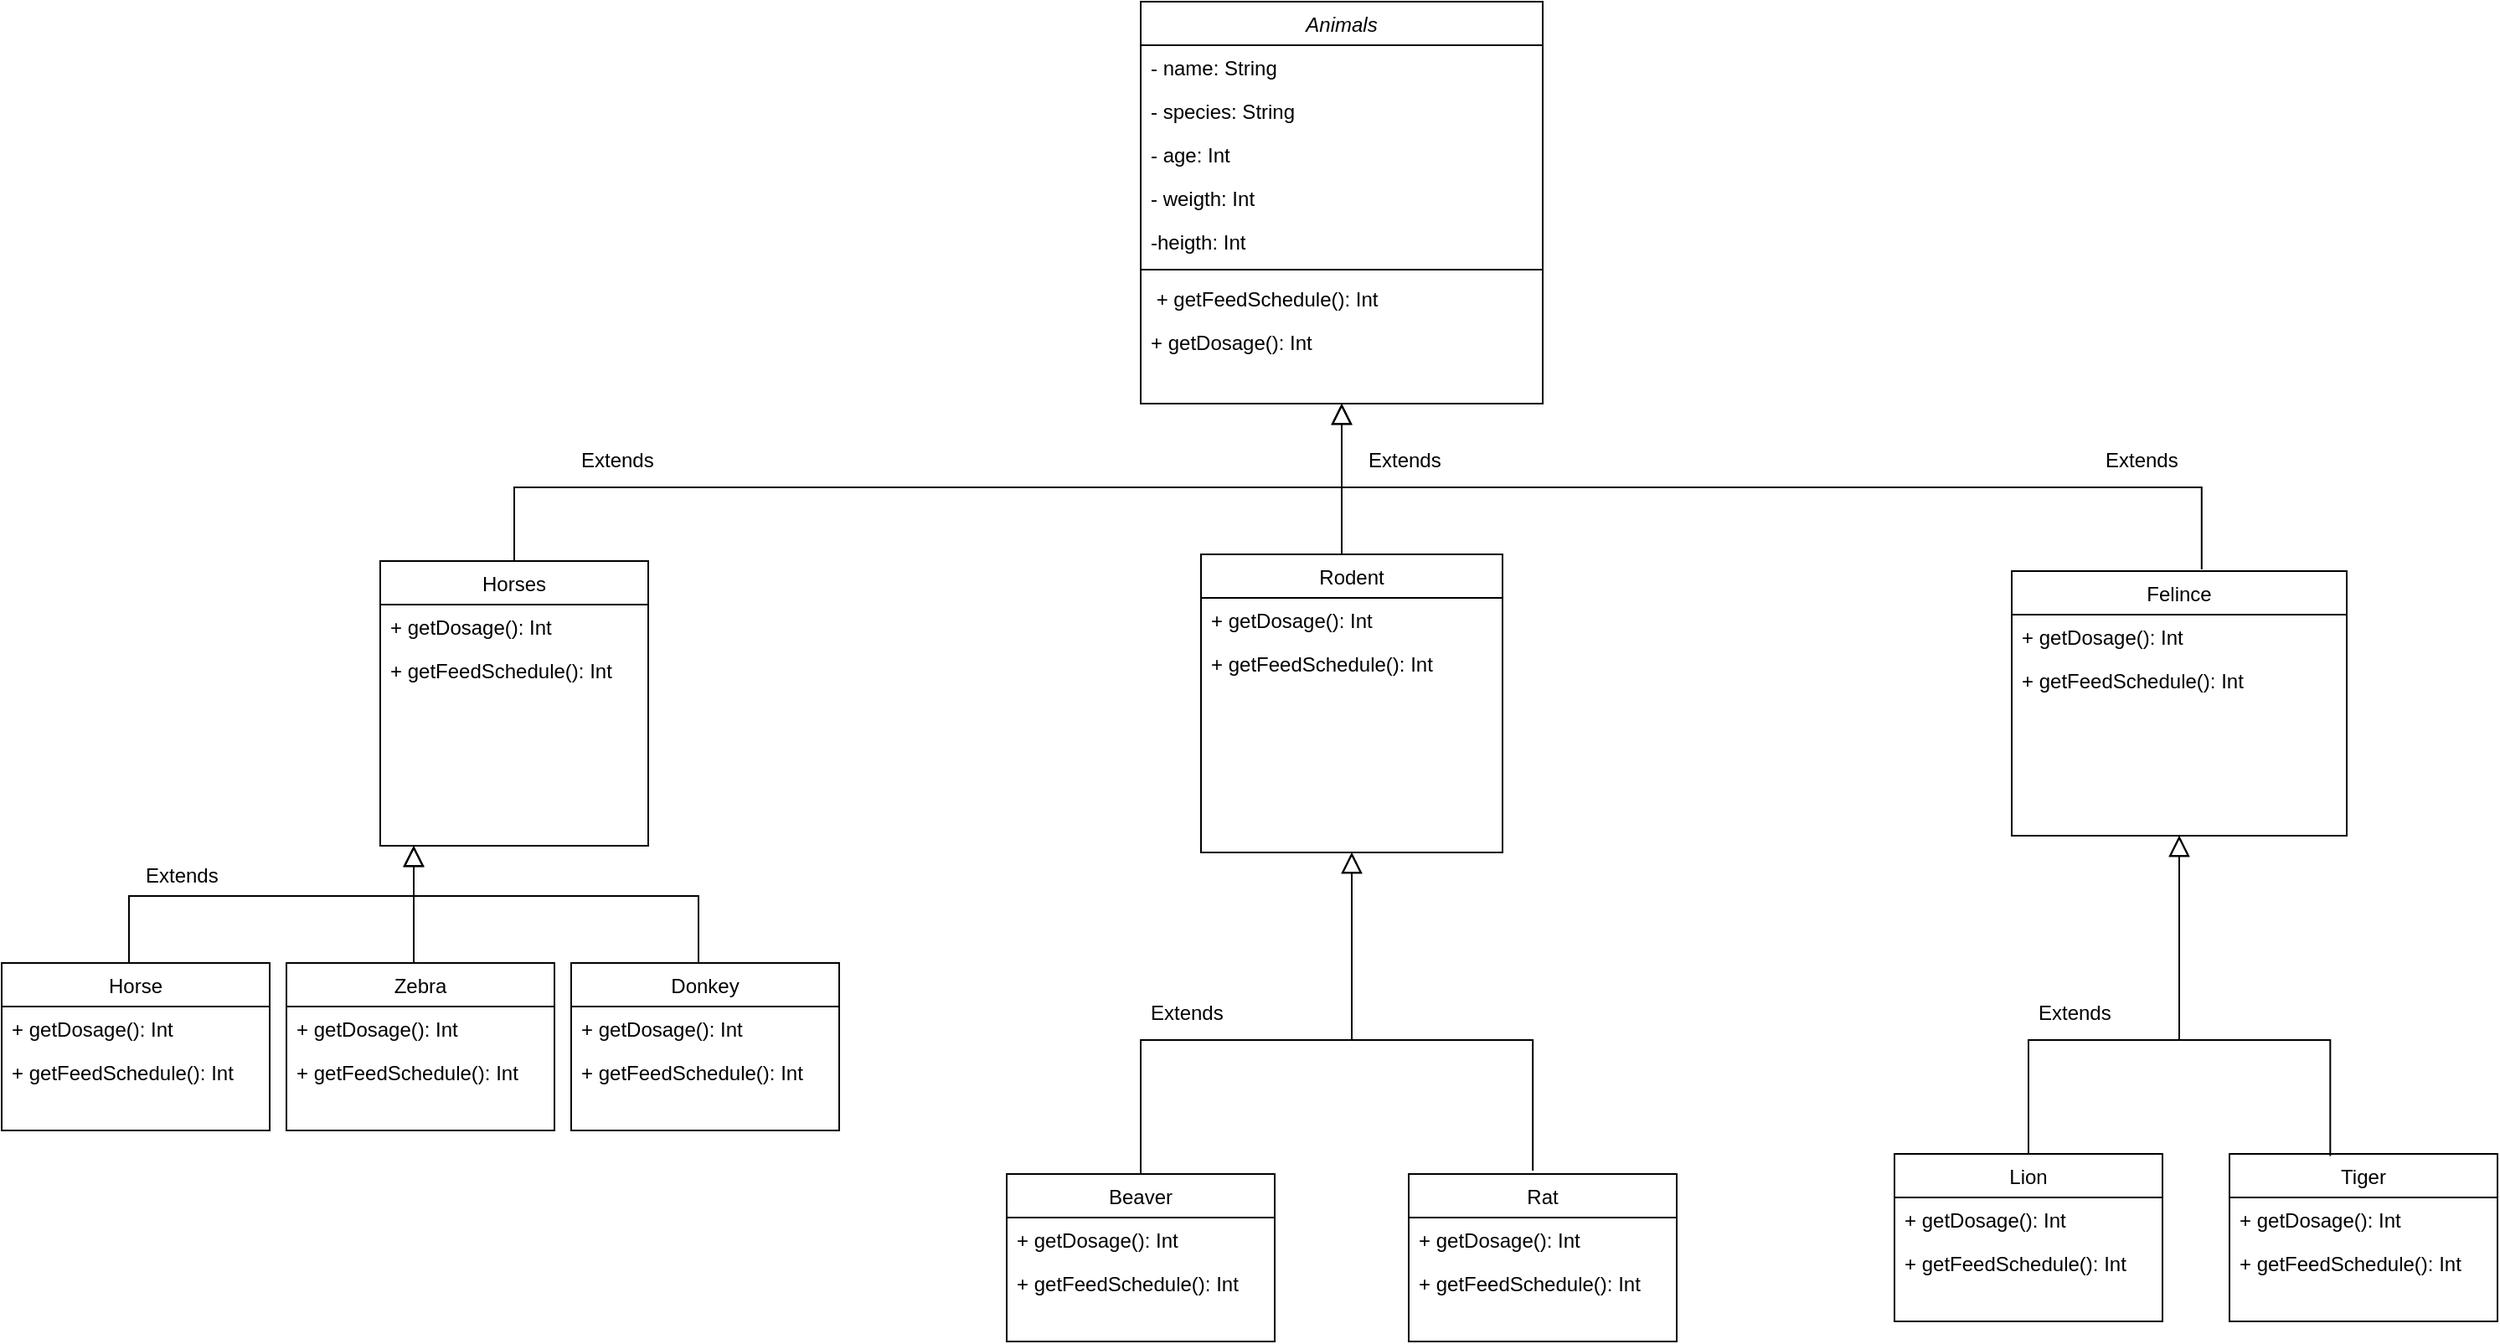 <mxfile version="20.5.1" type="github">
  <diagram id="C5RBs43oDa-KdzZeNtuy" name="Page-1">
    <mxGraphModel dx="2815" dy="1212" grid="1" gridSize="10" guides="1" tooltips="1" connect="1" arrows="1" fold="1" page="1" pageScale="1" pageWidth="827" pageHeight="1169" math="0" shadow="0">
      <root>
        <mxCell id="WIyWlLk6GJQsqaUBKTNV-0" />
        <mxCell id="WIyWlLk6GJQsqaUBKTNV-1" parent="WIyWlLk6GJQsqaUBKTNV-0" />
        <mxCell id="zkfFHV4jXpPFQw0GAbJ--0" value="Animals" style="swimlane;fontStyle=2;align=center;verticalAlign=top;childLayout=stackLayout;horizontal=1;startSize=26;horizontalStack=0;resizeParent=1;resizeLast=0;collapsible=1;marginBottom=0;rounded=0;shadow=0;strokeWidth=1;" parent="WIyWlLk6GJQsqaUBKTNV-1" vertex="1">
          <mxGeometry x="-100" y="80" width="240" height="240" as="geometry">
            <mxRectangle x="230" y="140" width="160" height="26" as="alternateBounds" />
          </mxGeometry>
        </mxCell>
        <mxCell id="zkfFHV4jXpPFQw0GAbJ--1" value="- name: String" style="text;align=left;verticalAlign=top;spacingLeft=4;spacingRight=4;overflow=hidden;rotatable=0;points=[[0,0.5],[1,0.5]];portConstraint=eastwest;" parent="zkfFHV4jXpPFQw0GAbJ--0" vertex="1">
          <mxGeometry y="26" width="240" height="26" as="geometry" />
        </mxCell>
        <mxCell id="zkfFHV4jXpPFQw0GAbJ--2" value="- species: String" style="text;align=left;verticalAlign=top;spacingLeft=4;spacingRight=4;overflow=hidden;rotatable=0;points=[[0,0.5],[1,0.5]];portConstraint=eastwest;rounded=0;shadow=0;html=0;" parent="zkfFHV4jXpPFQw0GAbJ--0" vertex="1">
          <mxGeometry y="52" width="240" height="26" as="geometry" />
        </mxCell>
        <mxCell id="zkfFHV4jXpPFQw0GAbJ--3" value="- age: Int" style="text;align=left;verticalAlign=top;spacingLeft=4;spacingRight=4;overflow=hidden;rotatable=0;points=[[0,0.5],[1,0.5]];portConstraint=eastwest;rounded=0;shadow=0;html=0;" parent="zkfFHV4jXpPFQw0GAbJ--0" vertex="1">
          <mxGeometry y="78" width="240" height="26" as="geometry" />
        </mxCell>
        <mxCell id="ot1TLj0TCcYSiHIKfxaf-8" value="- weigth: Int" style="text;align=left;verticalAlign=top;spacingLeft=4;spacingRight=4;overflow=hidden;rotatable=0;points=[[0,0.5],[1,0.5]];portConstraint=eastwest;rounded=0;shadow=0;html=0;" vertex="1" parent="zkfFHV4jXpPFQw0GAbJ--0">
          <mxGeometry y="104" width="240" height="26" as="geometry" />
        </mxCell>
        <mxCell id="ot1TLj0TCcYSiHIKfxaf-7" value="-heigth: Int" style="text;align=left;verticalAlign=top;spacingLeft=4;spacingRight=4;overflow=hidden;rotatable=0;points=[[0,0.5],[1,0.5]];portConstraint=eastwest;rounded=0;shadow=0;html=0;" vertex="1" parent="zkfFHV4jXpPFQw0GAbJ--0">
          <mxGeometry y="130" width="240" height="26" as="geometry" />
        </mxCell>
        <mxCell id="zkfFHV4jXpPFQw0GAbJ--4" value="" style="line;html=1;strokeWidth=1;align=left;verticalAlign=middle;spacingTop=-1;spacingLeft=3;spacingRight=3;rotatable=0;labelPosition=right;points=[];portConstraint=eastwest;" parent="zkfFHV4jXpPFQw0GAbJ--0" vertex="1">
          <mxGeometry y="156" width="240" height="8" as="geometry" />
        </mxCell>
        <mxCell id="ot1TLj0TCcYSiHIKfxaf-9" value=" + getFeedSchedule(): Int" style="text;align=left;verticalAlign=top;spacingLeft=4;spacingRight=4;overflow=hidden;rotatable=0;points=[[0,0.5],[1,0.5]];portConstraint=eastwest;rounded=0;shadow=0;html=0;" vertex="1" parent="zkfFHV4jXpPFQw0GAbJ--0">
          <mxGeometry y="164" width="240" height="26" as="geometry" />
        </mxCell>
        <mxCell id="ot1TLj0TCcYSiHIKfxaf-10" value="+ getDosage(): Int" style="text;align=left;verticalAlign=top;spacingLeft=4;spacingRight=4;overflow=hidden;rotatable=0;points=[[0,0.5],[1,0.5]];portConstraint=eastwest;rounded=0;shadow=0;html=0;" vertex="1" parent="zkfFHV4jXpPFQw0GAbJ--0">
          <mxGeometry y="190" width="240" height="26" as="geometry" />
        </mxCell>
        <mxCell id="zkfFHV4jXpPFQw0GAbJ--6" value="Horses" style="swimlane;fontStyle=0;align=center;verticalAlign=top;childLayout=stackLayout;horizontal=1;startSize=26;horizontalStack=0;resizeParent=1;resizeLast=0;collapsible=1;marginBottom=0;rounded=0;shadow=0;strokeWidth=1;" parent="WIyWlLk6GJQsqaUBKTNV-1" vertex="1">
          <mxGeometry x="-554" y="414" width="160" height="170" as="geometry">
            <mxRectangle x="130" y="380" width="160" height="26" as="alternateBounds" />
          </mxGeometry>
        </mxCell>
        <mxCell id="zkfFHV4jXpPFQw0GAbJ--7" value="+ getDosage(): Int" style="text;align=left;verticalAlign=top;spacingLeft=4;spacingRight=4;overflow=hidden;rotatable=0;points=[[0,0.5],[1,0.5]];portConstraint=eastwest;" parent="zkfFHV4jXpPFQw0GAbJ--6" vertex="1">
          <mxGeometry y="26" width="160" height="26" as="geometry" />
        </mxCell>
        <mxCell id="zkfFHV4jXpPFQw0GAbJ--8" value="+ getFeedSchedule(): Int" style="text;align=left;verticalAlign=top;spacingLeft=4;spacingRight=4;overflow=hidden;rotatable=0;points=[[0,0.5],[1,0.5]];portConstraint=eastwest;rounded=0;shadow=0;html=0;" parent="zkfFHV4jXpPFQw0GAbJ--6" vertex="1">
          <mxGeometry y="52" width="160" height="26" as="geometry" />
        </mxCell>
        <mxCell id="zkfFHV4jXpPFQw0GAbJ--12" value="" style="endArrow=block;endSize=10;endFill=0;shadow=0;strokeWidth=1;rounded=0;edgeStyle=elbowEdgeStyle;elbow=vertical;" parent="WIyWlLk6GJQsqaUBKTNV-1" source="zkfFHV4jXpPFQw0GAbJ--6" edge="1">
          <mxGeometry width="160" relative="1" as="geometry">
            <mxPoint x="-224" y="315" as="sourcePoint" />
            <mxPoint x="20" y="320" as="targetPoint" />
            <Array as="points">
              <mxPoint x="-114" y="370" />
            </Array>
          </mxGeometry>
        </mxCell>
        <mxCell id="zkfFHV4jXpPFQw0GAbJ--13" value="Rodent" style="swimlane;fontStyle=0;align=center;verticalAlign=top;childLayout=stackLayout;horizontal=1;startSize=26;horizontalStack=0;resizeParent=1;resizeLast=0;collapsible=1;marginBottom=0;rounded=0;shadow=0;strokeWidth=1;" parent="WIyWlLk6GJQsqaUBKTNV-1" vertex="1">
          <mxGeometry x="-64" y="410" width="180" height="178" as="geometry">
            <mxRectangle x="340" y="380" width="170" height="26" as="alternateBounds" />
          </mxGeometry>
        </mxCell>
        <mxCell id="ot1TLj0TCcYSiHIKfxaf-18" value="+ getDosage(): Int" style="text;align=left;verticalAlign=top;spacingLeft=4;spacingRight=4;overflow=hidden;rotatable=0;points=[[0,0.5],[1,0.5]];portConstraint=eastwest;" vertex="1" parent="zkfFHV4jXpPFQw0GAbJ--13">
          <mxGeometry y="26" width="180" height="26" as="geometry" />
        </mxCell>
        <mxCell id="ot1TLj0TCcYSiHIKfxaf-19" value="+ getFeedSchedule(): Int" style="text;align=left;verticalAlign=top;spacingLeft=4;spacingRight=4;overflow=hidden;rotatable=0;points=[[0,0.5],[1,0.5]];portConstraint=eastwest;rounded=0;shadow=0;html=0;" vertex="1" parent="zkfFHV4jXpPFQw0GAbJ--13">
          <mxGeometry y="52" width="180" height="26" as="geometry" />
        </mxCell>
        <mxCell id="ot1TLj0TCcYSiHIKfxaf-11" value="Felince" style="swimlane;fontStyle=0;align=center;verticalAlign=top;childLayout=stackLayout;horizontal=1;startSize=26;horizontalStack=0;resizeParent=1;resizeLast=0;collapsible=1;marginBottom=0;rounded=0;shadow=0;strokeWidth=1;" vertex="1" parent="WIyWlLk6GJQsqaUBKTNV-1">
          <mxGeometry x="420" y="420" width="200" height="158" as="geometry">
            <mxRectangle x="340" y="380" width="170" height="26" as="alternateBounds" />
          </mxGeometry>
        </mxCell>
        <mxCell id="ot1TLj0TCcYSiHIKfxaf-20" value="+ getDosage(): Int" style="text;align=left;verticalAlign=top;spacingLeft=4;spacingRight=4;overflow=hidden;rotatable=0;points=[[0,0.5],[1,0.5]];portConstraint=eastwest;" vertex="1" parent="ot1TLj0TCcYSiHIKfxaf-11">
          <mxGeometry y="26" width="200" height="26" as="geometry" />
        </mxCell>
        <mxCell id="ot1TLj0TCcYSiHIKfxaf-21" value="+ getFeedSchedule(): Int" style="text;align=left;verticalAlign=top;spacingLeft=4;spacingRight=4;overflow=hidden;rotatable=0;points=[[0,0.5],[1,0.5]];portConstraint=eastwest;rounded=0;shadow=0;html=0;" vertex="1" parent="ot1TLj0TCcYSiHIKfxaf-11">
          <mxGeometry y="52" width="200" height="26" as="geometry" />
        </mxCell>
        <mxCell id="ot1TLj0TCcYSiHIKfxaf-14" value="" style="endArrow=block;endSize=10;endFill=0;shadow=0;strokeWidth=1;rounded=0;edgeStyle=elbowEdgeStyle;elbow=vertical;exitX=0.567;exitY=-0.006;exitDx=0;exitDy=0;exitPerimeter=0;" edge="1" parent="WIyWlLk6GJQsqaUBKTNV-1" source="ot1TLj0TCcYSiHIKfxaf-11">
          <mxGeometry width="160" relative="1" as="geometry">
            <mxPoint x="540" y="482" as="sourcePoint" />
            <mxPoint x="20" y="320" as="targetPoint" />
            <Array as="points">
              <mxPoint x="240" y="370" />
              <mxPoint x="400" y="380" />
              <mxPoint x="540" y="431" />
            </Array>
          </mxGeometry>
        </mxCell>
        <mxCell id="ot1TLj0TCcYSiHIKfxaf-17" value="" style="endArrow=block;endSize=10;endFill=0;shadow=0;strokeWidth=1;rounded=0;edgeStyle=elbowEdgeStyle;elbow=vertical;" edge="1" parent="WIyWlLk6GJQsqaUBKTNV-1" source="zkfFHV4jXpPFQw0GAbJ--13">
          <mxGeometry width="160" relative="1" as="geometry">
            <mxPoint x="316" y="482" as="sourcePoint" />
            <mxPoint x="20" y="320" as="targetPoint" />
            <Array as="points">
              <mxPoint x="26" y="420" />
              <mxPoint x="-4" y="400" />
              <mxPoint x="-4" y="420" />
              <mxPoint x="-54" y="460" />
              <mxPoint x="-34" y="420" />
            </Array>
          </mxGeometry>
        </mxCell>
        <mxCell id="ot1TLj0TCcYSiHIKfxaf-22" value="Horse" style="swimlane;fontStyle=0;align=center;verticalAlign=top;childLayout=stackLayout;horizontal=1;startSize=26;horizontalStack=0;resizeParent=1;resizeLast=0;collapsible=1;marginBottom=0;rounded=0;shadow=0;strokeWidth=1;" vertex="1" parent="WIyWlLk6GJQsqaUBKTNV-1">
          <mxGeometry x="-780" y="654" width="160" height="100" as="geometry">
            <mxRectangle x="130" y="380" width="160" height="26" as="alternateBounds" />
          </mxGeometry>
        </mxCell>
        <mxCell id="ot1TLj0TCcYSiHIKfxaf-23" value="+ getDosage(): Int" style="text;align=left;verticalAlign=top;spacingLeft=4;spacingRight=4;overflow=hidden;rotatable=0;points=[[0,0.5],[1,0.5]];portConstraint=eastwest;" vertex="1" parent="ot1TLj0TCcYSiHIKfxaf-22">
          <mxGeometry y="26" width="160" height="26" as="geometry" />
        </mxCell>
        <mxCell id="ot1TLj0TCcYSiHIKfxaf-24" value="+ getFeedSchedule(): Int" style="text;align=left;verticalAlign=top;spacingLeft=4;spacingRight=4;overflow=hidden;rotatable=0;points=[[0,0.5],[1,0.5]];portConstraint=eastwest;rounded=0;shadow=0;html=0;" vertex="1" parent="ot1TLj0TCcYSiHIKfxaf-22">
          <mxGeometry y="52" width="160" height="26" as="geometry" />
        </mxCell>
        <mxCell id="ot1TLj0TCcYSiHIKfxaf-25" value="Zebra" style="swimlane;fontStyle=0;align=center;verticalAlign=top;childLayout=stackLayout;horizontal=1;startSize=26;horizontalStack=0;resizeParent=1;resizeLast=0;collapsible=1;marginBottom=0;rounded=0;shadow=0;strokeWidth=1;" vertex="1" parent="WIyWlLk6GJQsqaUBKTNV-1">
          <mxGeometry x="-610" y="654" width="160" height="100" as="geometry">
            <mxRectangle x="130" y="380" width="160" height="26" as="alternateBounds" />
          </mxGeometry>
        </mxCell>
        <mxCell id="ot1TLj0TCcYSiHIKfxaf-26" value="+ getDosage(): Int" style="text;align=left;verticalAlign=top;spacingLeft=4;spacingRight=4;overflow=hidden;rotatable=0;points=[[0,0.5],[1,0.5]];portConstraint=eastwest;" vertex="1" parent="ot1TLj0TCcYSiHIKfxaf-25">
          <mxGeometry y="26" width="160" height="26" as="geometry" />
        </mxCell>
        <mxCell id="ot1TLj0TCcYSiHIKfxaf-27" value="+ getFeedSchedule(): Int" style="text;align=left;verticalAlign=top;spacingLeft=4;spacingRight=4;overflow=hidden;rotatable=0;points=[[0,0.5],[1,0.5]];portConstraint=eastwest;rounded=0;shadow=0;html=0;" vertex="1" parent="ot1TLj0TCcYSiHIKfxaf-25">
          <mxGeometry y="52" width="160" height="26" as="geometry" />
        </mxCell>
        <mxCell id="ot1TLj0TCcYSiHIKfxaf-28" value="Donkey" style="swimlane;fontStyle=0;align=center;verticalAlign=top;childLayout=stackLayout;horizontal=1;startSize=26;horizontalStack=0;resizeParent=1;resizeLast=0;collapsible=1;marginBottom=0;rounded=0;shadow=0;strokeWidth=1;" vertex="1" parent="WIyWlLk6GJQsqaUBKTNV-1">
          <mxGeometry x="-440" y="654" width="160" height="100" as="geometry">
            <mxRectangle x="130" y="380" width="160" height="26" as="alternateBounds" />
          </mxGeometry>
        </mxCell>
        <mxCell id="ot1TLj0TCcYSiHIKfxaf-29" value="+ getDosage(): Int" style="text;align=left;verticalAlign=top;spacingLeft=4;spacingRight=4;overflow=hidden;rotatable=0;points=[[0,0.5],[1,0.5]];portConstraint=eastwest;" vertex="1" parent="ot1TLj0TCcYSiHIKfxaf-28">
          <mxGeometry y="26" width="160" height="26" as="geometry" />
        </mxCell>
        <mxCell id="ot1TLj0TCcYSiHIKfxaf-30" value="+ getFeedSchedule(): Int" style="text;align=left;verticalAlign=top;spacingLeft=4;spacingRight=4;overflow=hidden;rotatable=0;points=[[0,0.5],[1,0.5]];portConstraint=eastwest;rounded=0;shadow=0;html=0;" vertex="1" parent="ot1TLj0TCcYSiHIKfxaf-28">
          <mxGeometry y="52" width="160" height="26" as="geometry" />
        </mxCell>
        <mxCell id="ot1TLj0TCcYSiHIKfxaf-31" value="" style="endArrow=block;endSize=10;endFill=0;shadow=0;strokeWidth=1;rounded=0;edgeStyle=elbowEdgeStyle;elbow=vertical;" edge="1" parent="WIyWlLk6GJQsqaUBKTNV-1">
          <mxGeometry width="160" relative="1" as="geometry">
            <mxPoint x="-704" y="654" as="sourcePoint" />
            <mxPoint x="-534" y="584" as="targetPoint" />
            <Array as="points">
              <mxPoint x="-574" y="614" />
            </Array>
          </mxGeometry>
        </mxCell>
        <mxCell id="ot1TLj0TCcYSiHIKfxaf-32" value="" style="endArrow=block;endSize=10;endFill=0;shadow=0;strokeWidth=1;rounded=0;edgeStyle=elbowEdgeStyle;elbow=vertical;" edge="1" parent="WIyWlLk6GJQsqaUBKTNV-1">
          <mxGeometry width="160" relative="1" as="geometry">
            <mxPoint x="-364" y="654" as="sourcePoint" />
            <mxPoint x="-534" y="584" as="targetPoint" />
            <Array as="points">
              <mxPoint x="-234" y="614" />
            </Array>
          </mxGeometry>
        </mxCell>
        <mxCell id="ot1TLj0TCcYSiHIKfxaf-33" value="" style="endArrow=block;endSize=10;endFill=0;shadow=0;strokeWidth=1;rounded=0;edgeStyle=elbowEdgeStyle;elbow=vertical;" edge="1" parent="WIyWlLk6GJQsqaUBKTNV-1">
          <mxGeometry width="160" relative="1" as="geometry">
            <mxPoint x="-534" y="654" as="sourcePoint" />
            <mxPoint x="-534" y="584" as="targetPoint" />
            <Array as="points">
              <mxPoint x="-404" y="614" />
            </Array>
          </mxGeometry>
        </mxCell>
        <mxCell id="ot1TLj0TCcYSiHIKfxaf-34" value="Rat" style="swimlane;fontStyle=0;align=center;verticalAlign=top;childLayout=stackLayout;horizontal=1;startSize=26;horizontalStack=0;resizeParent=1;resizeLast=0;collapsible=1;marginBottom=0;rounded=0;shadow=0;strokeWidth=1;" vertex="1" parent="WIyWlLk6GJQsqaUBKTNV-1">
          <mxGeometry x="60" y="780" width="160" height="100" as="geometry">
            <mxRectangle x="130" y="380" width="160" height="26" as="alternateBounds" />
          </mxGeometry>
        </mxCell>
        <mxCell id="ot1TLj0TCcYSiHIKfxaf-35" value="+ getDosage(): Int" style="text;align=left;verticalAlign=top;spacingLeft=4;spacingRight=4;overflow=hidden;rotatable=0;points=[[0,0.5],[1,0.5]];portConstraint=eastwest;" vertex="1" parent="ot1TLj0TCcYSiHIKfxaf-34">
          <mxGeometry y="26" width="160" height="26" as="geometry" />
        </mxCell>
        <mxCell id="ot1TLj0TCcYSiHIKfxaf-36" value="+ getFeedSchedule(): Int" style="text;align=left;verticalAlign=top;spacingLeft=4;spacingRight=4;overflow=hidden;rotatable=0;points=[[0,0.5],[1,0.5]];portConstraint=eastwest;rounded=0;shadow=0;html=0;" vertex="1" parent="ot1TLj0TCcYSiHIKfxaf-34">
          <mxGeometry y="52" width="160" height="26" as="geometry" />
        </mxCell>
        <mxCell id="ot1TLj0TCcYSiHIKfxaf-42" value="Beaver" style="swimlane;fontStyle=0;align=center;verticalAlign=top;childLayout=stackLayout;horizontal=1;startSize=26;horizontalStack=0;resizeParent=1;resizeLast=0;collapsible=1;marginBottom=0;rounded=0;shadow=0;strokeWidth=1;" vertex="1" parent="WIyWlLk6GJQsqaUBKTNV-1">
          <mxGeometry x="-180" y="780" width="160" height="100" as="geometry">
            <mxRectangle x="130" y="380" width="160" height="26" as="alternateBounds" />
          </mxGeometry>
        </mxCell>
        <mxCell id="ot1TLj0TCcYSiHIKfxaf-43" value="+ getDosage(): Int" style="text;align=left;verticalAlign=top;spacingLeft=4;spacingRight=4;overflow=hidden;rotatable=0;points=[[0,0.5],[1,0.5]];portConstraint=eastwest;" vertex="1" parent="ot1TLj0TCcYSiHIKfxaf-42">
          <mxGeometry y="26" width="160" height="26" as="geometry" />
        </mxCell>
        <mxCell id="ot1TLj0TCcYSiHIKfxaf-44" value="+ getFeedSchedule(): Int" style="text;align=left;verticalAlign=top;spacingLeft=4;spacingRight=4;overflow=hidden;rotatable=0;points=[[0,0.5],[1,0.5]];portConstraint=eastwest;rounded=0;shadow=0;html=0;" vertex="1" parent="ot1TLj0TCcYSiHIKfxaf-42">
          <mxGeometry y="52" width="160" height="26" as="geometry" />
        </mxCell>
        <mxCell id="ot1TLj0TCcYSiHIKfxaf-46" value="" style="endArrow=block;endSize=10;endFill=0;shadow=0;strokeWidth=1;rounded=0;edgeStyle=elbowEdgeStyle;elbow=vertical;exitX=0.5;exitY=0;exitDx=0;exitDy=0;entryX=0.5;entryY=1;entryDx=0;entryDy=0;" edge="1" parent="WIyWlLk6GJQsqaUBKTNV-1" source="ot1TLj0TCcYSiHIKfxaf-42" target="zkfFHV4jXpPFQw0GAbJ--13">
          <mxGeometry width="160" relative="1" as="geometry">
            <mxPoint x="-100" y="670" as="sourcePoint" />
            <mxPoint x="10" y="590" as="targetPoint" />
            <Array as="points">
              <mxPoint x="-30" y="700" />
            </Array>
          </mxGeometry>
        </mxCell>
        <mxCell id="ot1TLj0TCcYSiHIKfxaf-47" value="" style="endArrow=block;endSize=10;endFill=0;shadow=0;strokeWidth=1;rounded=0;edgeStyle=elbowEdgeStyle;elbow=vertical;exitX=0.463;exitY=-0.02;exitDx=0;exitDy=0;exitPerimeter=0;entryX=0.5;entryY=1;entryDx=0;entryDy=0;" edge="1" parent="WIyWlLk6GJQsqaUBKTNV-1" source="ot1TLj0TCcYSiHIKfxaf-34" target="zkfFHV4jXpPFQw0GAbJ--13">
          <mxGeometry width="160" relative="1" as="geometry">
            <mxPoint x="-100" y="780" as="sourcePoint" />
            <mxPoint x="10" y="590" as="targetPoint" />
            <Array as="points">
              <mxPoint x="-30" y="700" />
            </Array>
          </mxGeometry>
        </mxCell>
        <mxCell id="ot1TLj0TCcYSiHIKfxaf-54" value="Lion" style="swimlane;fontStyle=0;align=center;verticalAlign=top;childLayout=stackLayout;horizontal=1;startSize=26;horizontalStack=0;resizeParent=1;resizeLast=0;collapsible=1;marginBottom=0;rounded=0;shadow=0;strokeWidth=1;" vertex="1" parent="WIyWlLk6GJQsqaUBKTNV-1">
          <mxGeometry x="350" y="768" width="160" height="100" as="geometry">
            <mxRectangle x="130" y="380" width="160" height="26" as="alternateBounds" />
          </mxGeometry>
        </mxCell>
        <mxCell id="ot1TLj0TCcYSiHIKfxaf-55" value="+ getDosage(): Int" style="text;align=left;verticalAlign=top;spacingLeft=4;spacingRight=4;overflow=hidden;rotatable=0;points=[[0,0.5],[1,0.5]];portConstraint=eastwest;" vertex="1" parent="ot1TLj0TCcYSiHIKfxaf-54">
          <mxGeometry y="26" width="160" height="26" as="geometry" />
        </mxCell>
        <mxCell id="ot1TLj0TCcYSiHIKfxaf-56" value="+ getFeedSchedule(): Int" style="text;align=left;verticalAlign=top;spacingLeft=4;spacingRight=4;overflow=hidden;rotatable=0;points=[[0,0.5],[1,0.5]];portConstraint=eastwest;rounded=0;shadow=0;html=0;" vertex="1" parent="ot1TLj0TCcYSiHIKfxaf-54">
          <mxGeometry y="52" width="160" height="26" as="geometry" />
        </mxCell>
        <mxCell id="ot1TLj0TCcYSiHIKfxaf-57" value="Tiger" style="swimlane;fontStyle=0;align=center;verticalAlign=top;childLayout=stackLayout;horizontal=1;startSize=26;horizontalStack=0;resizeParent=1;resizeLast=0;collapsible=1;marginBottom=0;rounded=0;shadow=0;strokeWidth=1;" vertex="1" parent="WIyWlLk6GJQsqaUBKTNV-1">
          <mxGeometry x="550" y="768" width="160" height="100" as="geometry">
            <mxRectangle x="130" y="380" width="160" height="26" as="alternateBounds" />
          </mxGeometry>
        </mxCell>
        <mxCell id="ot1TLj0TCcYSiHIKfxaf-58" value="+ getDosage(): Int" style="text;align=left;verticalAlign=top;spacingLeft=4;spacingRight=4;overflow=hidden;rotatable=0;points=[[0,0.5],[1,0.5]];portConstraint=eastwest;" vertex="1" parent="ot1TLj0TCcYSiHIKfxaf-57">
          <mxGeometry y="26" width="160" height="26" as="geometry" />
        </mxCell>
        <mxCell id="ot1TLj0TCcYSiHIKfxaf-59" value="+ getFeedSchedule(): Int" style="text;align=left;verticalAlign=top;spacingLeft=4;spacingRight=4;overflow=hidden;rotatable=0;points=[[0,0.5],[1,0.5]];portConstraint=eastwest;rounded=0;shadow=0;html=0;" vertex="1" parent="ot1TLj0TCcYSiHIKfxaf-57">
          <mxGeometry y="52" width="160" height="26" as="geometry" />
        </mxCell>
        <mxCell id="ot1TLj0TCcYSiHIKfxaf-60" value="" style="endArrow=block;endSize=10;endFill=0;shadow=0;strokeWidth=1;rounded=0;edgeStyle=elbowEdgeStyle;elbow=vertical;entryX=0.5;entryY=1;entryDx=0;entryDy=0;exitX=0.376;exitY=0.012;exitDx=0;exitDy=0;exitPerimeter=0;" edge="1" parent="WIyWlLk6GJQsqaUBKTNV-1" source="ot1TLj0TCcYSiHIKfxaf-57" target="ot1TLj0TCcYSiHIKfxaf-11">
          <mxGeometry width="160" relative="1" as="geometry">
            <mxPoint x="610" y="760" as="sourcePoint" />
            <mxPoint x="520" y="580" as="targetPoint" />
            <Array as="points">
              <mxPoint x="580" y="700" />
            </Array>
          </mxGeometry>
        </mxCell>
        <mxCell id="ot1TLj0TCcYSiHIKfxaf-71" value="" style="endArrow=block;endSize=10;endFill=0;shadow=0;strokeWidth=1;rounded=0;edgeStyle=elbowEdgeStyle;elbow=vertical;entryX=0.5;entryY=1;entryDx=0;entryDy=0;exitX=0.5;exitY=0;exitDx=0;exitDy=0;" edge="1" parent="WIyWlLk6GJQsqaUBKTNV-1" source="ot1TLj0TCcYSiHIKfxaf-54">
          <mxGeometry width="160" relative="1" as="geometry">
            <mxPoint x="580" y="768" as="sourcePoint" />
            <mxPoint x="520" y="578.0" as="targetPoint" />
            <Array as="points">
              <mxPoint x="580" y="700" />
            </Array>
          </mxGeometry>
        </mxCell>
        <mxCell id="ot1TLj0TCcYSiHIKfxaf-72" value="Extends" style="text;align=left;verticalAlign=top;spacingLeft=4;spacingRight=4;overflow=hidden;rotatable=0;points=[[0,0.5],[1,0.5]];portConstraint=eastwest;rounded=0;shadow=0;html=0;" vertex="1" parent="WIyWlLk6GJQsqaUBKTNV-1">
          <mxGeometry x="-440" y="340" width="240" height="26" as="geometry" />
        </mxCell>
        <mxCell id="ot1TLj0TCcYSiHIKfxaf-73" value="Extends" style="text;align=left;verticalAlign=top;spacingLeft=4;spacingRight=4;overflow=hidden;rotatable=0;points=[[0,0.5],[1,0.5]];portConstraint=eastwest;rounded=0;shadow=0;html=0;" vertex="1" parent="WIyWlLk6GJQsqaUBKTNV-1">
          <mxGeometry x="-700" y="588" width="60" height="26" as="geometry" />
        </mxCell>
        <mxCell id="ot1TLj0TCcYSiHIKfxaf-74" value="Extends" style="text;align=left;verticalAlign=top;spacingLeft=4;spacingRight=4;overflow=hidden;rotatable=0;points=[[0,0.5],[1,0.5]];portConstraint=eastwest;rounded=0;shadow=0;html=0;" vertex="1" parent="WIyWlLk6GJQsqaUBKTNV-1">
          <mxGeometry x="-100" y="670" width="60" height="26" as="geometry" />
        </mxCell>
        <mxCell id="ot1TLj0TCcYSiHIKfxaf-75" value="Extends" style="text;align=left;verticalAlign=top;spacingLeft=4;spacingRight=4;overflow=hidden;rotatable=0;points=[[0,0.5],[1,0.5]];portConstraint=eastwest;rounded=0;shadow=0;html=0;" vertex="1" parent="WIyWlLk6GJQsqaUBKTNV-1">
          <mxGeometry x="430" y="670" width="60" height="26" as="geometry" />
        </mxCell>
        <mxCell id="ot1TLj0TCcYSiHIKfxaf-76" value="Extends" style="text;align=left;verticalAlign=top;spacingLeft=4;spacingRight=4;overflow=hidden;rotatable=0;points=[[0,0.5],[1,0.5]];portConstraint=eastwest;rounded=0;shadow=0;html=0;" vertex="1" parent="WIyWlLk6GJQsqaUBKTNV-1">
          <mxGeometry x="470" y="340" width="60" height="26" as="geometry" />
        </mxCell>
        <mxCell id="ot1TLj0TCcYSiHIKfxaf-77" value="Extends" style="text;align=left;verticalAlign=top;spacingLeft=4;spacingRight=4;overflow=hidden;rotatable=0;points=[[0,0.5],[1,0.5]];portConstraint=eastwest;rounded=0;shadow=0;html=0;" vertex="1" parent="WIyWlLk6GJQsqaUBKTNV-1">
          <mxGeometry x="30" y="340" width="60" height="34" as="geometry" />
        </mxCell>
      </root>
    </mxGraphModel>
  </diagram>
</mxfile>
